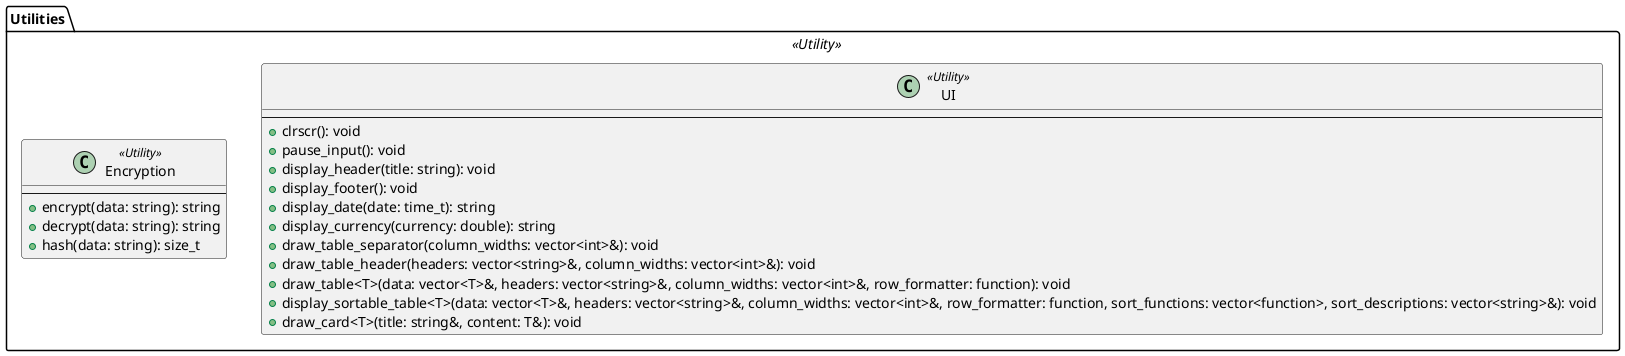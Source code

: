 @startuml utilities
package "Utilities" <<Utility>> {
    class UI <<Utility>> {
        --
        + clrscr(): void
        + pause_input(): void
        + display_header(title: string): void
        + display_footer(): void
        + display_date(date: time_t): string
        + display_currency(currency: double): string
        + draw_table_separator(column_widths: vector<int>&): void
        + draw_table_header(headers: vector<string>&, column_widths: vector<int>&): void
        + draw_table<T>(data: vector<T>&, headers: vector<string>&, column_widths: vector<int>&, row_formatter: function): void
        + display_sortable_table<T>(data: vector<T>&, headers: vector<string>&, column_widths: vector<int>&, row_formatter: function, sort_functions: vector<function>, sort_descriptions: vector<string>&): void
        + draw_card<T>(title: string&, content: T&): void
    }

    class Encryption <<Utility>> {
        --
        + encrypt(data: string): string
        + decrypt(data: string): string
        + hash(data: string): size_t
    }
}

@enduml